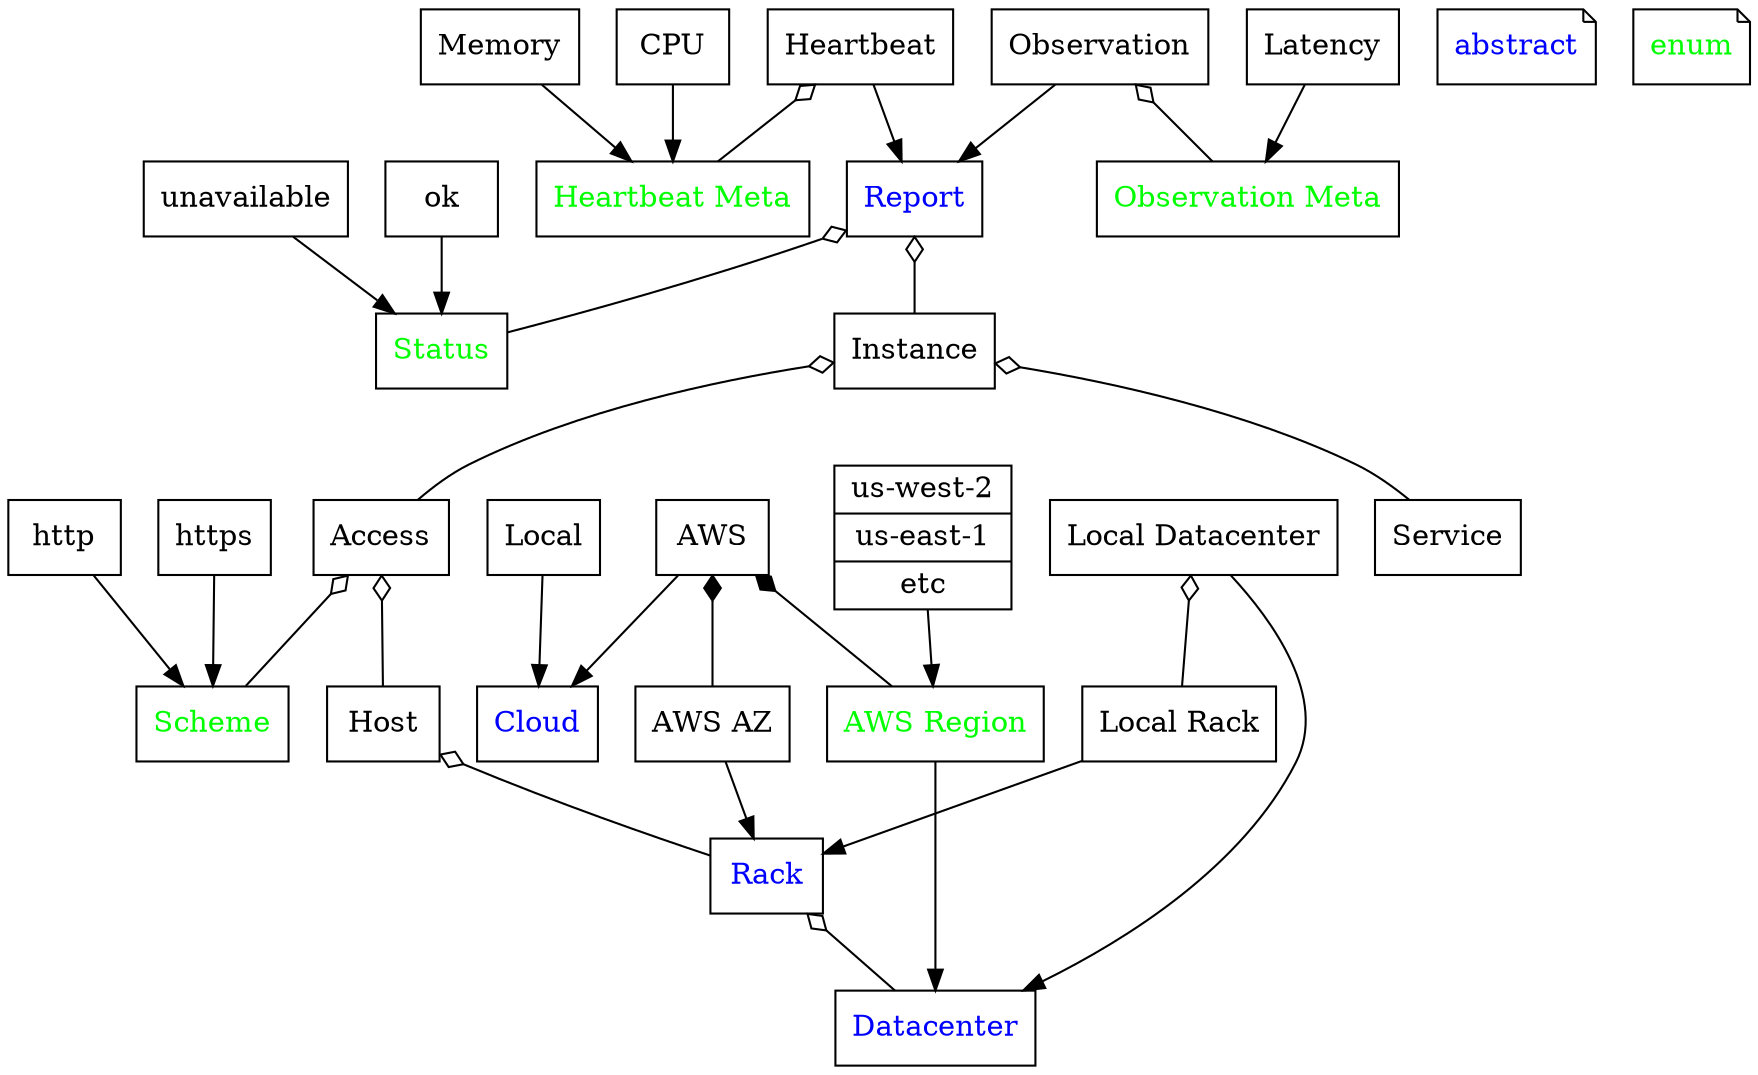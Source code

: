 digraph model {
    node [ shape="record" ]

    scheme [ label="Scheme", fontcolor="green" ]
    http
    https

    status [ label="Status", fontcolor="green" ]
    ok
    unavailable

    access [ label="Access" ]
    service [ label="Service"]
    instance [ label="Instance" ]

    report [ label="Report", fontcolor="blue" ]
    heartbeat [ label="Heartbeat" ]
    observation [ label="Observation" ]

    heartbeatMeta [ label="Heartbeat Meta", fontcolor="green" ]
    heartbeatCpu [ label="CPU" ]
    heartbeatMemory [ label="Memory" ]

    observationMeta [ label="Observation Meta", fontcolor="green" ]
    observationLatency [ label="Latency" ]

    host [ label="Host" ]

    cloud [ label="Cloud", fontcolor="blue" ]
    datacenter [ label="Datacenter", fontcolor="blue" ]
    rack [ label = "Rack", fontcolor="blue" ]

    aws [ label = "AWS" ]
    region [ label = "AWS Region", fontcolor="green" ]
    az [ label = "AWS AZ" ]

    regions [ label = "{us-west-2|us-east-1|etc}" ]

    local [ label = "Local" ]
    localDatacenter [ label = "Local Datacenter" ]
    localRack [ label="Local Rack" ]

    subgraph isA {
        edge [arrowhead="normal"]
        aws -> cloud
        region -> datacenter
        az -> rack

        http -> scheme
        https -> scheme

        regions -> region

        local -> cloud

        {ok, unavailable} -> status

        {heartbeat, observation} -> report

        {heartbeatCpu, heartbeatMemory} -> heartbeatMeta
        {observationLatency} -> observationMeta

        localDatacenter -> datacenter
        localRack -> rack
    }

    subgraph hasA {
        edge [dir=back,arrowtail=odiamond]

        rack -> datacenter
        host -> rack

        instance -> { service, access }
        report -> { instance, status }
        access -> { scheme, host }

        heartbeat -> heartbeatMeta
        observation -> observationMeta

        localDatacenter -> localRack
    }

    subgraph owns {
        edge [dir=back,arrowtail=diamond]

        aws -> { region, az }
    }

    subgraph legend {
        node [ shape="note" ]
        abstract [ fontcolor="blue" ]
        enum [ fontcolor="green" ]
    }
}
